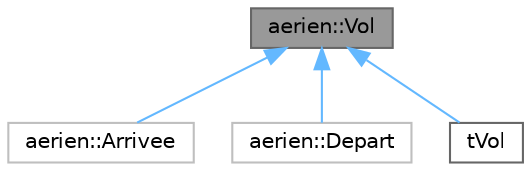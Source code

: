 digraph "aerien::Vol"
{
 // LATEX_PDF_SIZE
  bgcolor="transparent";
  edge [fontname=Helvetica,fontsize=10,labelfontname=Helvetica,labelfontsize=10];
  node [fontname=Helvetica,fontsize=10,shape=box,height=0.2,width=0.4];
  Node1 [id="Node000001",label="aerien::Vol",height=0.2,width=0.4,color="gray40", fillcolor="grey60", style="filled", fontcolor="black",tooltip=" "];
  Node1 -> Node2 [id="edge1_Node000001_Node000002",dir="back",color="steelblue1",style="solid",tooltip=" "];
  Node2 [id="Node000002",label="aerien::Arrivee",height=0.2,width=0.4,color="grey75", fillcolor="white", style="filled",URL="$classaerien_1_1_arrivee.html",tooltip=" "];
  Node1 -> Node3 [id="edge2_Node000001_Node000003",dir="back",color="steelblue1",style="solid",tooltip=" "];
  Node3 [id="Node000003",label="aerien::Depart",height=0.2,width=0.4,color="grey75", fillcolor="white", style="filled",URL="$classaerien_1_1_depart.html",tooltip=" "];
  Node1 -> Node4 [id="edge3_Node000001_Node000004",dir="back",color="steelblue1",style="solid",tooltip=" "];
  Node4 [id="Node000004",label="tVol",height=0.2,width=0.4,color="gray40", fillcolor="white", style="filled",URL="$classt_vol.html",tooltip="Test du constructeur avec paramètres de la classe Vol."];
}
